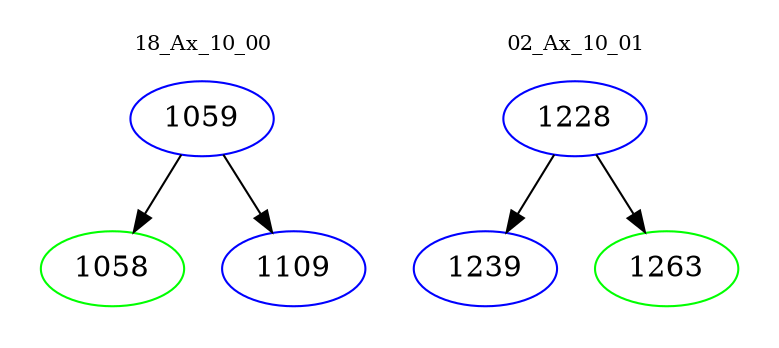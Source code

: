 digraph{
subgraph cluster_0 {
color = white
label = "18_Ax_10_00";
fontsize=10;
T0_1059 [label="1059", color="blue"]
T0_1059 -> T0_1058 [color="black"]
T0_1058 [label="1058", color="green"]
T0_1059 -> T0_1109 [color="black"]
T0_1109 [label="1109", color="blue"]
}
subgraph cluster_1 {
color = white
label = "02_Ax_10_01";
fontsize=10;
T1_1228 [label="1228", color="blue"]
T1_1228 -> T1_1239 [color="black"]
T1_1239 [label="1239", color="blue"]
T1_1228 -> T1_1263 [color="black"]
T1_1263 [label="1263", color="green"]
}
}
